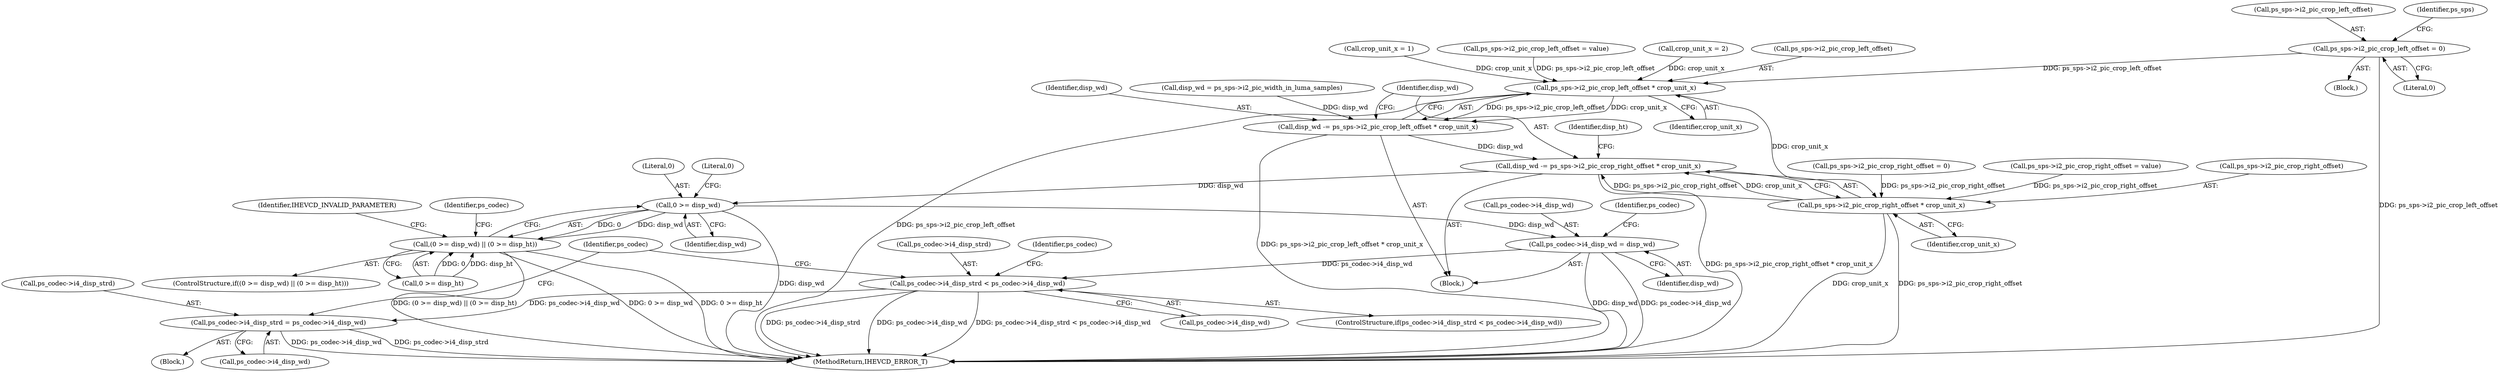 digraph "0_Android_45c97f878bee15cd97262fe7f57ecea71990fed7@pointer" {
"1000409" [label="(Call,ps_sps->i2_pic_crop_left_offset = 0)"];
"1001184" [label="(Call,ps_sps->i2_pic_crop_left_offset * crop_unit_x)"];
"1001182" [label="(Call,disp_wd -= ps_sps->i2_pic_crop_left_offset * crop_unit_x)"];
"1001189" [label="(Call,disp_wd -= ps_sps->i2_pic_crop_right_offset * crop_unit_x)"];
"1001217" [label="(Call,0 >= disp_wd)"];
"1001216" [label="(Call,(0 >= disp_wd) || (0 >= disp_ht))"];
"1001225" [label="(Call,ps_codec->i4_disp_wd = disp_wd)"];
"1001279" [label="(Call,ps_codec->i4_disp_strd < ps_codec->i4_disp_wd)"];
"1001287" [label="(Call,ps_codec->i4_disp_strd = ps_codec->i4_disp_wd)"];
"1001191" [label="(Call,ps_sps->i2_pic_crop_right_offset * crop_unit_x)"];
"1001229" [label="(Identifier,disp_wd)"];
"1001226" [label="(Call,ps_codec->i4_disp_wd)"];
"1001288" [label="(Call,ps_codec->i4_disp_strd)"];
"1001189" [label="(Call,disp_wd -= ps_sps->i2_pic_crop_right_offset * crop_unit_x)"];
"1001190" [label="(Identifier,disp_wd)"];
"1001221" [label="(Literal,0)"];
"1001153" [label="(Block,)"];
"1000413" [label="(Literal,0)"];
"1000414" [label="(Call,ps_sps->i2_pic_crop_right_offset = 0)"];
"1001287" [label="(Call,ps_codec->i4_disp_strd = ps_codec->i4_disp_wd)"];
"1001216" [label="(Call,(0 >= disp_wd) || (0 >= disp_ht))"];
"1001215" [label="(ControlStructure,if((0 >= disp_wd) || (0 >= disp_ht)))"];
"1000409" [label="(Call,ps_sps->i2_pic_crop_left_offset = 0)"];
"1001232" [label="(Identifier,ps_codec)"];
"1001224" [label="(Identifier,IHEVCD_INVALID_PARAMETER)"];
"1001289" [label="(Identifier,ps_codec)"];
"1001225" [label="(Call,ps_codec->i4_disp_wd = disp_wd)"];
"1001184" [label="(Call,ps_sps->i2_pic_crop_left_offset * crop_unit_x)"];
"1000384" [label="(Call,ps_sps->i2_pic_crop_right_offset = value)"];
"1001218" [label="(Literal,0)"];
"1001183" [label="(Identifier,disp_wd)"];
"1001217" [label="(Call,0 >= disp_wd)"];
"1001219" [label="(Identifier,disp_wd)"];
"1001314" [label="(Identifier,ps_codec)"];
"1001191" [label="(Call,ps_sps->i2_pic_crop_right_offset * crop_unit_x)"];
"1000410" [label="(Call,ps_sps->i2_pic_crop_left_offset)"];
"1001182" [label="(Call,disp_wd -= ps_sps->i2_pic_crop_left_offset * crop_unit_x)"];
"1001279" [label="(Call,ps_codec->i4_disp_strd < ps_codec->i4_disp_wd)"];
"1001280" [label="(Call,ps_codec->i4_disp_strd)"];
"1001286" [label="(Block,)"];
"1001158" [label="(Call,crop_unit_x = 1)"];
"1001283" [label="(Call,ps_codec->i4_disp_wd)"];
"1001177" [label="(Call,disp_wd = ps_sps->i2_pic_width_in_luma_samples)"];
"1000375" [label="(Call,ps_sps->i2_pic_crop_left_offset = value)"];
"1001188" [label="(Identifier,crop_unit_x)"];
"1001227" [label="(Identifier,ps_codec)"];
"1000408" [label="(Block,)"];
"1001278" [label="(ControlStructure,if(ps_codec->i4_disp_strd < ps_codec->i4_disp_wd))"];
"1000416" [label="(Identifier,ps_sps)"];
"1001319" [label="(MethodReturn,IHEVCD_ERROR_T)"];
"1001192" [label="(Call,ps_sps->i2_pic_crop_right_offset)"];
"1001291" [label="(Call,ps_codec->i4_disp_wd)"];
"1001171" [label="(Call,crop_unit_x = 2)"];
"1001197" [label="(Identifier,disp_ht)"];
"1001220" [label="(Call,0 >= disp_ht)"];
"1001185" [label="(Call,ps_sps->i2_pic_crop_left_offset)"];
"1001195" [label="(Identifier,crop_unit_x)"];
"1000409" -> "1000408"  [label="AST: "];
"1000409" -> "1000413"  [label="CFG: "];
"1000410" -> "1000409"  [label="AST: "];
"1000413" -> "1000409"  [label="AST: "];
"1000416" -> "1000409"  [label="CFG: "];
"1000409" -> "1001319"  [label="DDG: ps_sps->i2_pic_crop_left_offset"];
"1000409" -> "1001184"  [label="DDG: ps_sps->i2_pic_crop_left_offset"];
"1001184" -> "1001182"  [label="AST: "];
"1001184" -> "1001188"  [label="CFG: "];
"1001185" -> "1001184"  [label="AST: "];
"1001188" -> "1001184"  [label="AST: "];
"1001182" -> "1001184"  [label="CFG: "];
"1001184" -> "1001319"  [label="DDG: ps_sps->i2_pic_crop_left_offset"];
"1001184" -> "1001182"  [label="DDG: ps_sps->i2_pic_crop_left_offset"];
"1001184" -> "1001182"  [label="DDG: crop_unit_x"];
"1000375" -> "1001184"  [label="DDG: ps_sps->i2_pic_crop_left_offset"];
"1001171" -> "1001184"  [label="DDG: crop_unit_x"];
"1001158" -> "1001184"  [label="DDG: crop_unit_x"];
"1001184" -> "1001191"  [label="DDG: crop_unit_x"];
"1001182" -> "1001153"  [label="AST: "];
"1001183" -> "1001182"  [label="AST: "];
"1001190" -> "1001182"  [label="CFG: "];
"1001182" -> "1001319"  [label="DDG: ps_sps->i2_pic_crop_left_offset * crop_unit_x"];
"1001177" -> "1001182"  [label="DDG: disp_wd"];
"1001182" -> "1001189"  [label="DDG: disp_wd"];
"1001189" -> "1001153"  [label="AST: "];
"1001189" -> "1001191"  [label="CFG: "];
"1001190" -> "1001189"  [label="AST: "];
"1001191" -> "1001189"  [label="AST: "];
"1001197" -> "1001189"  [label="CFG: "];
"1001189" -> "1001319"  [label="DDG: ps_sps->i2_pic_crop_right_offset * crop_unit_x"];
"1001191" -> "1001189"  [label="DDG: ps_sps->i2_pic_crop_right_offset"];
"1001191" -> "1001189"  [label="DDG: crop_unit_x"];
"1001189" -> "1001217"  [label="DDG: disp_wd"];
"1001217" -> "1001216"  [label="AST: "];
"1001217" -> "1001219"  [label="CFG: "];
"1001218" -> "1001217"  [label="AST: "];
"1001219" -> "1001217"  [label="AST: "];
"1001221" -> "1001217"  [label="CFG: "];
"1001216" -> "1001217"  [label="CFG: "];
"1001217" -> "1001319"  [label="DDG: disp_wd"];
"1001217" -> "1001216"  [label="DDG: 0"];
"1001217" -> "1001216"  [label="DDG: disp_wd"];
"1001217" -> "1001225"  [label="DDG: disp_wd"];
"1001216" -> "1001215"  [label="AST: "];
"1001216" -> "1001220"  [label="CFG: "];
"1001220" -> "1001216"  [label="AST: "];
"1001224" -> "1001216"  [label="CFG: "];
"1001227" -> "1001216"  [label="CFG: "];
"1001216" -> "1001319"  [label="DDG: 0 >= disp_ht"];
"1001216" -> "1001319"  [label="DDG: (0 >= disp_wd) || (0 >= disp_ht)"];
"1001216" -> "1001319"  [label="DDG: 0 >= disp_wd"];
"1001220" -> "1001216"  [label="DDG: 0"];
"1001220" -> "1001216"  [label="DDG: disp_ht"];
"1001225" -> "1001153"  [label="AST: "];
"1001225" -> "1001229"  [label="CFG: "];
"1001226" -> "1001225"  [label="AST: "];
"1001229" -> "1001225"  [label="AST: "];
"1001232" -> "1001225"  [label="CFG: "];
"1001225" -> "1001319"  [label="DDG: disp_wd"];
"1001225" -> "1001319"  [label="DDG: ps_codec->i4_disp_wd"];
"1001225" -> "1001279"  [label="DDG: ps_codec->i4_disp_wd"];
"1001279" -> "1001278"  [label="AST: "];
"1001279" -> "1001283"  [label="CFG: "];
"1001280" -> "1001279"  [label="AST: "];
"1001283" -> "1001279"  [label="AST: "];
"1001289" -> "1001279"  [label="CFG: "];
"1001314" -> "1001279"  [label="CFG: "];
"1001279" -> "1001319"  [label="DDG: ps_codec->i4_disp_strd"];
"1001279" -> "1001319"  [label="DDG: ps_codec->i4_disp_wd"];
"1001279" -> "1001319"  [label="DDG: ps_codec->i4_disp_strd < ps_codec->i4_disp_wd"];
"1001279" -> "1001287"  [label="DDG: ps_codec->i4_disp_wd"];
"1001287" -> "1001286"  [label="AST: "];
"1001287" -> "1001291"  [label="CFG: "];
"1001288" -> "1001287"  [label="AST: "];
"1001291" -> "1001287"  [label="AST: "];
"1001314" -> "1001287"  [label="CFG: "];
"1001287" -> "1001319"  [label="DDG: ps_codec->i4_disp_strd"];
"1001287" -> "1001319"  [label="DDG: ps_codec->i4_disp_wd"];
"1001191" -> "1001195"  [label="CFG: "];
"1001192" -> "1001191"  [label="AST: "];
"1001195" -> "1001191"  [label="AST: "];
"1001191" -> "1001319"  [label="DDG: ps_sps->i2_pic_crop_right_offset"];
"1001191" -> "1001319"  [label="DDG: crop_unit_x"];
"1000414" -> "1001191"  [label="DDG: ps_sps->i2_pic_crop_right_offset"];
"1000384" -> "1001191"  [label="DDG: ps_sps->i2_pic_crop_right_offset"];
}

